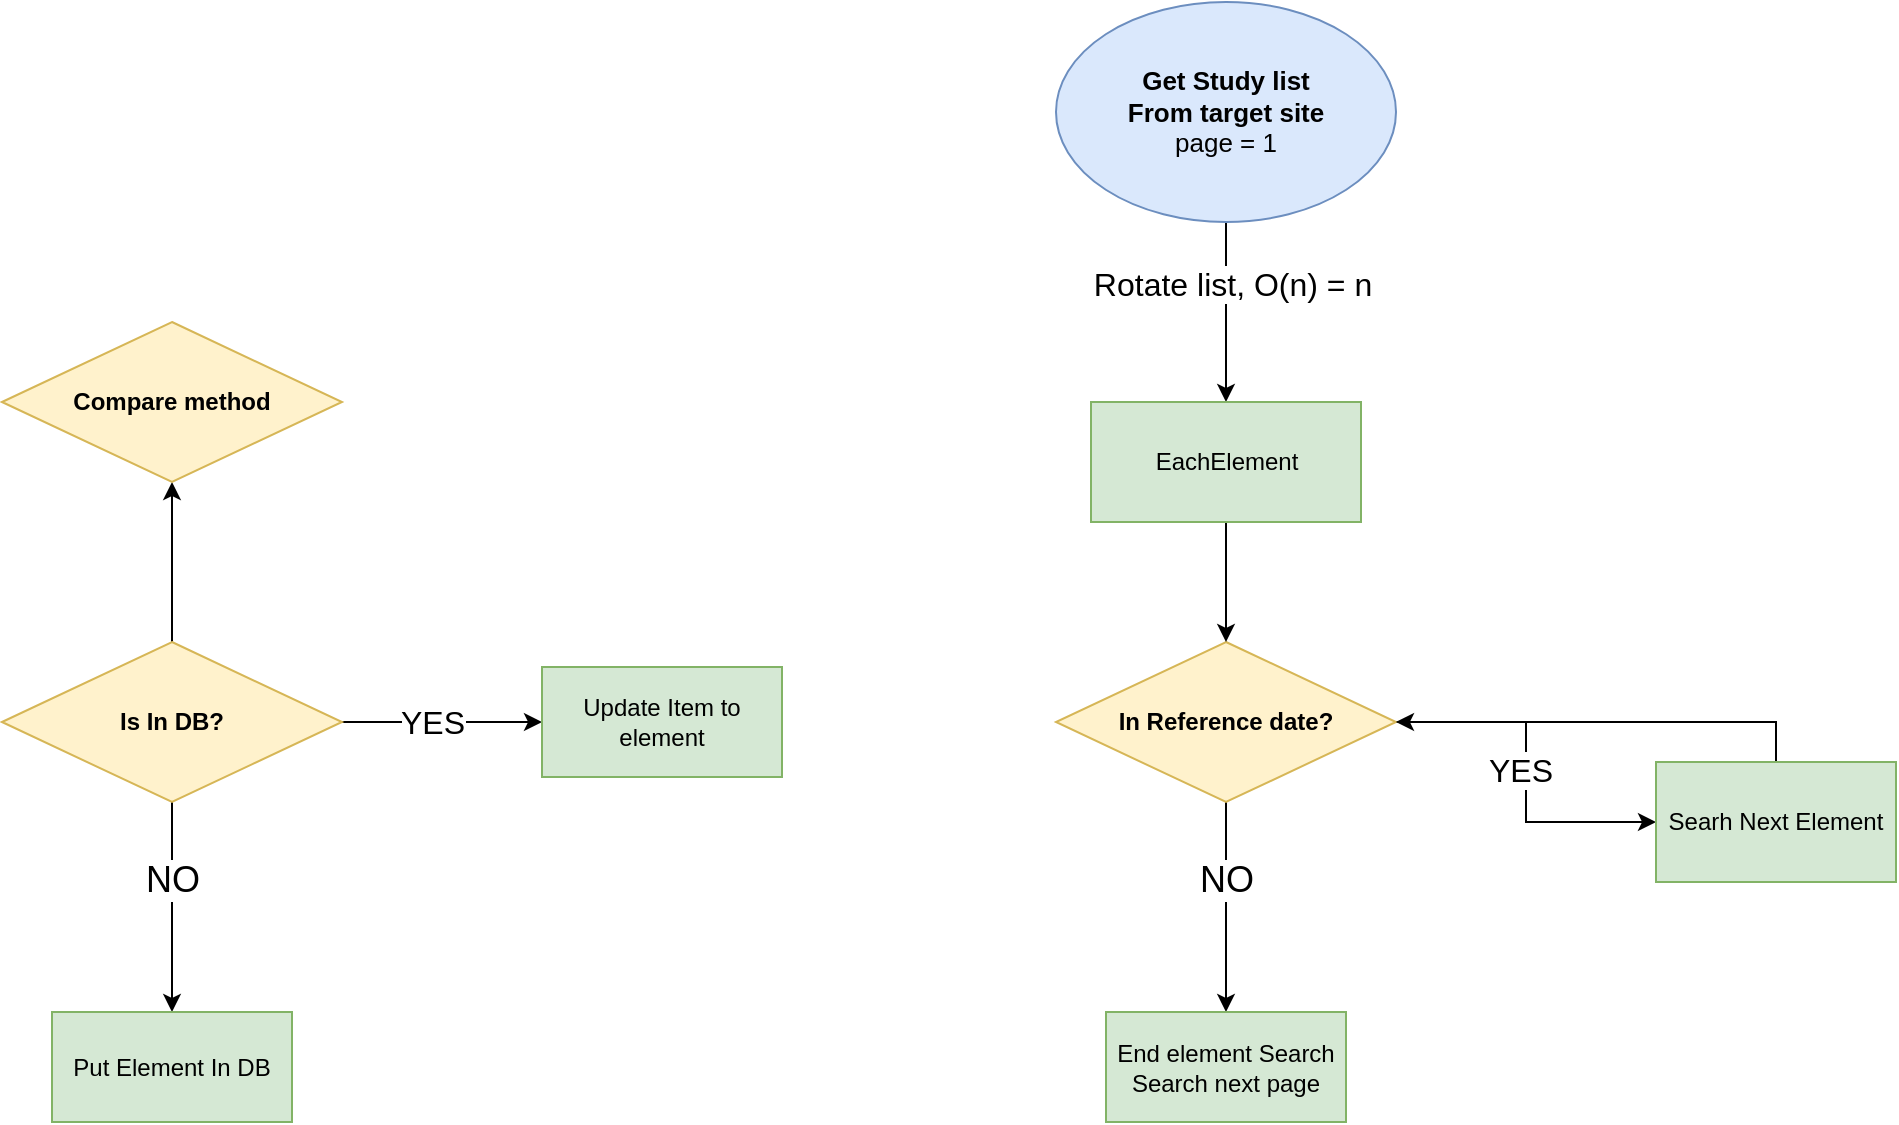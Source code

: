 <mxfile version="24.2.3" type="github">
  <diagram name="페이지-1" id="iTq08FwdrYarTpHiojYD">
    <mxGraphModel dx="2704" dy="522" grid="1" gridSize="10" guides="1" tooltips="1" connect="1" arrows="1" fold="1" page="1" pageScale="1" pageWidth="827" pageHeight="1169" math="0" shadow="0">
      <root>
        <mxCell id="0" />
        <mxCell id="1" parent="0" />
        <mxCell id="NHgnUdye2lajfBDELR4g-27" style="edgeStyle=orthogonalEdgeStyle;rounded=0;orthogonalLoop=1;jettySize=auto;html=1;entryX=0.5;entryY=0;entryDx=0;entryDy=0;" parent="1" source="Q2ZMowQD-iI0OwTtWh_3-6" target="NHgnUdye2lajfBDELR4g-26" edge="1">
          <mxGeometry relative="1" as="geometry">
            <mxPoint x="-485" y="260" as="targetPoint" />
          </mxGeometry>
        </mxCell>
        <mxCell id="NHgnUdye2lajfBDELR4g-28" value="&lt;font style=&quot;font-size: 16px;&quot;&gt;Rotate list, O(n) = n&lt;/font&gt;" style="edgeLabel;html=1;align=center;verticalAlign=middle;resizable=0;points=[];" parent="NHgnUdye2lajfBDELR4g-27" vertex="1" connectable="0">
          <mxGeometry x="-0.32" y="3" relative="1" as="geometry">
            <mxPoint as="offset" />
          </mxGeometry>
        </mxCell>
        <mxCell id="Q2ZMowQD-iI0OwTtWh_3-6" value="&lt;span style=&quot;font-size: 13px;&quot;&gt;&lt;b&gt;Get Study list&lt;/b&gt;&lt;/span&gt;&lt;div&gt;&lt;span style=&quot;font-size: 13px;&quot;&gt;&lt;b&gt;From target site&lt;br&gt;&lt;/b&gt;&lt;/span&gt;&lt;div&gt;&lt;span style=&quot;font-size: 13px; background-color: initial;&quot;&gt;page = 1&lt;/span&gt;&lt;/div&gt;&lt;/div&gt;" style="ellipse;whiteSpace=wrap;html=1;fillColor=#dae8fc;strokeColor=#6c8ebf;" parent="1" vertex="1">
          <mxGeometry x="-570" y="80" width="170" height="110" as="geometry" />
        </mxCell>
        <mxCell id="Q2ZMowQD-iI0OwTtWh_3-14" value="" style="edgeStyle=orthogonalEdgeStyle;rounded=0;orthogonalLoop=1;jettySize=auto;html=1;entryX=0.5;entryY=0;entryDx=0;entryDy=0;" parent="1" source="Q2ZMowQD-iI0OwTtWh_3-11" target="NHgnUdye2lajfBDELR4g-29" edge="1">
          <mxGeometry relative="1" as="geometry">
            <Array as="points" />
            <mxPoint x="-480" y="630" as="targetPoint" />
          </mxGeometry>
        </mxCell>
        <mxCell id="Q2ZMowQD-iI0OwTtWh_3-17" value="NO" style="edgeLabel;html=1;align=center;verticalAlign=middle;resizable=0;points=[];fontSize=18;fontStyle=0" parent="Q2ZMowQD-iI0OwTtWh_3-14" vertex="1" connectable="0">
          <mxGeometry x="-0.02" relative="1" as="geometry">
            <mxPoint y="-13" as="offset" />
          </mxGeometry>
        </mxCell>
        <mxCell id="Q2ZMowQD-iI0OwTtWh_3-16" value="" style="edgeStyle=orthogonalEdgeStyle;rounded=0;orthogonalLoop=1;jettySize=auto;html=1;entryX=0;entryY=0.5;entryDx=0;entryDy=0;" parent="1" source="Q2ZMowQD-iI0OwTtWh_3-11" target="Q2ZMowQD-iI0OwTtWh_3-15" edge="1">
          <mxGeometry relative="1" as="geometry" />
        </mxCell>
        <mxCell id="Q2ZMowQD-iI0OwTtWh_3-20" value="&lt;font style=&quot;font-size: 16px;&quot;&gt;YES&lt;/font&gt;" style="edgeLabel;html=1;align=center;verticalAlign=middle;resizable=0;points=[];" parent="Q2ZMowQD-iI0OwTtWh_3-16" vertex="1" connectable="0">
          <mxGeometry x="-0.022" y="1" relative="1" as="geometry">
            <mxPoint x="-4" y="1" as="offset" />
          </mxGeometry>
        </mxCell>
        <mxCell id="Q2ZMowQD-iI0OwTtWh_3-11" value="&lt;b&gt;In Reference date?&lt;/b&gt;" style="rhombus;whiteSpace=wrap;html=1;fillColor=#fff2cc;strokeColor=#d6b656;" parent="1" vertex="1">
          <mxGeometry x="-570" y="400" width="170" height="80" as="geometry" />
        </mxCell>
        <mxCell id="NHgnUdye2lajfBDELR4g-31" style="edgeStyle=orthogonalEdgeStyle;rounded=0;orthogonalLoop=1;jettySize=auto;html=1;exitX=0.5;exitY=0;exitDx=0;exitDy=0;" parent="1" source="Q2ZMowQD-iI0OwTtWh_3-15" target="Q2ZMowQD-iI0OwTtWh_3-11" edge="1">
          <mxGeometry relative="1" as="geometry" />
        </mxCell>
        <mxCell id="Q2ZMowQD-iI0OwTtWh_3-15" value="Searh Next Element" style="whiteSpace=wrap;html=1;fillColor=#d5e8d4;strokeColor=#82b366;" parent="1" vertex="1">
          <mxGeometry x="-270" y="460" width="120" height="60" as="geometry" />
        </mxCell>
        <mxCell id="NHgnUdye2lajfBDELR4g-32" style="edgeStyle=orthogonalEdgeStyle;rounded=0;orthogonalLoop=1;jettySize=auto;html=1;entryX=0.5;entryY=0;entryDx=0;entryDy=0;" parent="1" source="NHgnUdye2lajfBDELR4g-26" target="Q2ZMowQD-iI0OwTtWh_3-11" edge="1">
          <mxGeometry relative="1" as="geometry">
            <mxPoint x="-485" y="460" as="targetPoint" />
          </mxGeometry>
        </mxCell>
        <mxCell id="NHgnUdye2lajfBDELR4g-26" value="EachElement" style="whiteSpace=wrap;html=1;fillColor=#d5e8d4;strokeColor=#82b366;" parent="1" vertex="1">
          <mxGeometry x="-552.5" y="280" width="135" height="60" as="geometry" />
        </mxCell>
        <mxCell id="NHgnUdye2lajfBDELR4g-29" value="End element Search&lt;div&gt;Search next page&lt;/div&gt;" style="whiteSpace=wrap;html=1;fillColor=#d5e8d4;strokeColor=#82b366;" parent="1" vertex="1">
          <mxGeometry x="-545" y="585" width="120" height="55" as="geometry" />
        </mxCell>
        <mxCell id="67ePbFv6kwtpwgCIfxQY-1" value="" style="edgeStyle=orthogonalEdgeStyle;rounded=0;orthogonalLoop=1;jettySize=auto;html=1;entryX=0.5;entryY=0;entryDx=0;entryDy=0;" edge="1" parent="1" source="67ePbFv6kwtpwgCIfxQY-5" target="67ePbFv6kwtpwgCIfxQY-8">
          <mxGeometry relative="1" as="geometry">
            <Array as="points" />
            <mxPoint x="-1007" y="630" as="targetPoint" />
          </mxGeometry>
        </mxCell>
        <mxCell id="67ePbFv6kwtpwgCIfxQY-2" value="NO" style="edgeLabel;html=1;align=center;verticalAlign=middle;resizable=0;points=[];fontSize=18;fontStyle=0" vertex="1" connectable="0" parent="67ePbFv6kwtpwgCIfxQY-1">
          <mxGeometry x="-0.02" relative="1" as="geometry">
            <mxPoint y="-13" as="offset" />
          </mxGeometry>
        </mxCell>
        <mxCell id="67ePbFv6kwtpwgCIfxQY-3" value="" style="edgeStyle=orthogonalEdgeStyle;rounded=0;orthogonalLoop=1;jettySize=auto;html=1;entryX=0;entryY=0.5;entryDx=0;entryDy=0;" edge="1" parent="1" source="67ePbFv6kwtpwgCIfxQY-5">
          <mxGeometry relative="1" as="geometry">
            <mxPoint x="-827" y="440" as="targetPoint" />
          </mxGeometry>
        </mxCell>
        <mxCell id="67ePbFv6kwtpwgCIfxQY-4" value="&lt;font style=&quot;font-size: 16px;&quot;&gt;YES&lt;/font&gt;" style="edgeLabel;html=1;align=center;verticalAlign=middle;resizable=0;points=[];" vertex="1" connectable="0" parent="67ePbFv6kwtpwgCIfxQY-3">
          <mxGeometry x="-0.022" y="1" relative="1" as="geometry">
            <mxPoint x="-4" y="1" as="offset" />
          </mxGeometry>
        </mxCell>
        <mxCell id="67ePbFv6kwtpwgCIfxQY-12" value="" style="edgeStyle=orthogonalEdgeStyle;rounded=0;orthogonalLoop=1;jettySize=auto;html=1;" edge="1" parent="1" source="67ePbFv6kwtpwgCIfxQY-5" target="67ePbFv6kwtpwgCIfxQY-11">
          <mxGeometry relative="1" as="geometry" />
        </mxCell>
        <mxCell id="67ePbFv6kwtpwgCIfxQY-5" value="&lt;b&gt;Is In DB?&lt;/b&gt;" style="rhombus;whiteSpace=wrap;html=1;fillColor=#fff2cc;strokeColor=#d6b656;" vertex="1" parent="1">
          <mxGeometry x="-1097" y="400" width="170" height="80" as="geometry" />
        </mxCell>
        <mxCell id="67ePbFv6kwtpwgCIfxQY-8" value="Put Element In DB" style="whiteSpace=wrap;html=1;fillColor=#d5e8d4;strokeColor=#82b366;" vertex="1" parent="1">
          <mxGeometry x="-1072" y="585" width="120" height="55" as="geometry" />
        </mxCell>
        <mxCell id="67ePbFv6kwtpwgCIfxQY-10" value="Update Item to element" style="whiteSpace=wrap;html=1;fillColor=#d5e8d4;strokeColor=#82b366;" vertex="1" parent="1">
          <mxGeometry x="-827" y="412.5" width="120" height="55" as="geometry" />
        </mxCell>
        <mxCell id="67ePbFv6kwtpwgCIfxQY-11" value="&lt;b&gt;Compare method&lt;/b&gt;" style="rhombus;whiteSpace=wrap;html=1;fillColor=#fff2cc;strokeColor=#d6b656;" vertex="1" parent="1">
          <mxGeometry x="-1097" y="240" width="170" height="80" as="geometry" />
        </mxCell>
      </root>
    </mxGraphModel>
  </diagram>
</mxfile>
